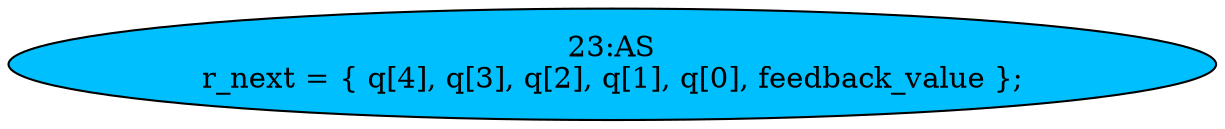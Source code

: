 strict digraph "" {
	node [label="\N"];
	"23:AS"	[ast="<pyverilog.vparser.ast.Assign object at 0x7f74cb4e71d0>",
		def_var="['r_next']",
		fillcolor=deepskyblue,
		label="23:AS
r_next = { q[4], q[3], q[2], q[1], q[0], feedback_value };",
		statements="[]",
		style=filled,
		typ=Assign,
		use_var="['q', 'q', 'q', 'q', 'q', 'feedback_value']"];
}
